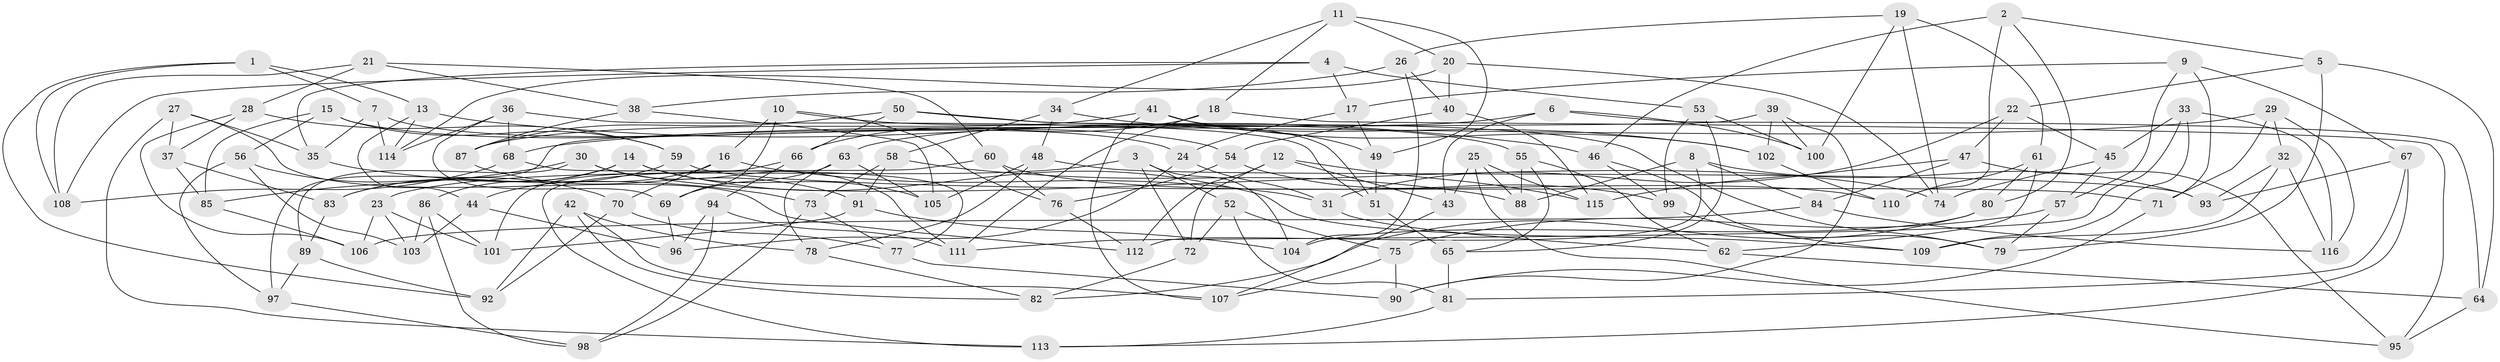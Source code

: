 // coarse degree distribution, {6: 0.3950617283950617, 4: 0.5555555555555556, 5: 0.037037037037037035, 3: 0.012345679012345678}
// Generated by graph-tools (version 1.1) at 2025/52/02/27/25 19:52:29]
// undirected, 116 vertices, 232 edges
graph export_dot {
graph [start="1"]
  node [color=gray90,style=filled];
  1;
  2;
  3;
  4;
  5;
  6;
  7;
  8;
  9;
  10;
  11;
  12;
  13;
  14;
  15;
  16;
  17;
  18;
  19;
  20;
  21;
  22;
  23;
  24;
  25;
  26;
  27;
  28;
  29;
  30;
  31;
  32;
  33;
  34;
  35;
  36;
  37;
  38;
  39;
  40;
  41;
  42;
  43;
  44;
  45;
  46;
  47;
  48;
  49;
  50;
  51;
  52;
  53;
  54;
  55;
  56;
  57;
  58;
  59;
  60;
  61;
  62;
  63;
  64;
  65;
  66;
  67;
  68;
  69;
  70;
  71;
  72;
  73;
  74;
  75;
  76;
  77;
  78;
  79;
  80;
  81;
  82;
  83;
  84;
  85;
  86;
  87;
  88;
  89;
  90;
  91;
  92;
  93;
  94;
  95;
  96;
  97;
  98;
  99;
  100;
  101;
  102;
  103;
  104;
  105;
  106;
  107;
  108;
  109;
  110;
  111;
  112;
  113;
  114;
  115;
  116;
  1 -- 92;
  1 -- 7;
  1 -- 13;
  1 -- 108;
  2 -- 5;
  2 -- 110;
  2 -- 46;
  2 -- 80;
  3 -- 52;
  3 -- 23;
  3 -- 104;
  3 -- 72;
  4 -- 17;
  4 -- 35;
  4 -- 108;
  4 -- 53;
  5 -- 79;
  5 -- 22;
  5 -- 64;
  6 -- 43;
  6 -- 64;
  6 -- 100;
  6 -- 63;
  7 -- 24;
  7 -- 35;
  7 -- 114;
  8 -- 84;
  8 -- 88;
  8 -- 93;
  8 -- 112;
  9 -- 67;
  9 -- 17;
  9 -- 71;
  9 -- 57;
  10 -- 69;
  10 -- 76;
  10 -- 55;
  10 -- 16;
  11 -- 34;
  11 -- 18;
  11 -- 20;
  11 -- 49;
  12 -- 43;
  12 -- 115;
  12 -- 72;
  12 -- 112;
  13 -- 44;
  13 -- 46;
  13 -- 114;
  14 -- 109;
  14 -- 105;
  14 -- 83;
  14 -- 86;
  15 -- 85;
  15 -- 56;
  15 -- 54;
  15 -- 59;
  16 -- 44;
  16 -- 70;
  16 -- 31;
  17 -- 24;
  17 -- 49;
  18 -- 111;
  18 -- 95;
  18 -- 66;
  19 -- 74;
  19 -- 100;
  19 -- 61;
  19 -- 26;
  20 -- 114;
  20 -- 74;
  20 -- 40;
  21 -- 28;
  21 -- 108;
  21 -- 38;
  21 -- 60;
  22 -- 47;
  22 -- 31;
  22 -- 45;
  23 -- 106;
  23 -- 103;
  23 -- 101;
  24 -- 96;
  24 -- 31;
  25 -- 43;
  25 -- 88;
  25 -- 115;
  25 -- 95;
  26 -- 38;
  26 -- 104;
  26 -- 40;
  27 -- 35;
  27 -- 113;
  27 -- 112;
  27 -- 37;
  28 -- 37;
  28 -- 106;
  28 -- 59;
  29 -- 116;
  29 -- 71;
  29 -- 68;
  29 -- 32;
  30 -- 89;
  30 -- 74;
  30 -- 85;
  30 -- 111;
  31 -- 62;
  32 -- 109;
  32 -- 116;
  32 -- 93;
  33 -- 116;
  33 -- 109;
  33 -- 45;
  33 -- 111;
  34 -- 48;
  34 -- 58;
  34 -- 102;
  35 -- 73;
  36 -- 68;
  36 -- 51;
  36 -- 69;
  36 -- 114;
  37 -- 83;
  37 -- 85;
  38 -- 87;
  38 -- 105;
  39 -- 97;
  39 -- 90;
  39 -- 102;
  39 -- 100;
  40 -- 54;
  40 -- 115;
  41 -- 49;
  41 -- 102;
  41 -- 87;
  41 -- 107;
  42 -- 92;
  42 -- 107;
  42 -- 82;
  42 -- 78;
  43 -- 107;
  44 -- 96;
  44 -- 103;
  45 -- 74;
  45 -- 57;
  46 -- 99;
  46 -- 79;
  47 -- 115;
  47 -- 84;
  47 -- 95;
  48 -- 105;
  48 -- 78;
  48 -- 93;
  49 -- 51;
  50 -- 51;
  50 -- 79;
  50 -- 87;
  50 -- 66;
  51 -- 65;
  52 -- 75;
  52 -- 81;
  52 -- 72;
  53 -- 99;
  53 -- 65;
  53 -- 100;
  54 -- 76;
  54 -- 99;
  55 -- 65;
  55 -- 88;
  55 -- 62;
  56 -- 103;
  56 -- 97;
  56 -- 70;
  57 -- 75;
  57 -- 79;
  58 -- 73;
  58 -- 91;
  58 -- 88;
  59 -- 83;
  59 -- 71;
  60 -- 113;
  60 -- 76;
  60 -- 110;
  61 -- 110;
  61 -- 80;
  61 -- 62;
  62 -- 64;
  63 -- 69;
  63 -- 105;
  63 -- 78;
  64 -- 95;
  65 -- 81;
  66 -- 94;
  66 -- 101;
  67 -- 93;
  67 -- 113;
  67 -- 81;
  68 -- 77;
  68 -- 108;
  69 -- 96;
  70 -- 77;
  70 -- 92;
  71 -- 90;
  72 -- 82;
  73 -- 77;
  73 -- 98;
  75 -- 90;
  75 -- 107;
  76 -- 112;
  77 -- 90;
  78 -- 82;
  80 -- 104;
  80 -- 82;
  81 -- 113;
  83 -- 89;
  84 -- 106;
  84 -- 116;
  85 -- 106;
  86 -- 101;
  86 -- 103;
  86 -- 98;
  87 -- 91;
  89 -- 92;
  89 -- 97;
  91 -- 104;
  91 -- 101;
  94 -- 98;
  94 -- 111;
  94 -- 96;
  97 -- 98;
  99 -- 109;
  102 -- 110;
}
